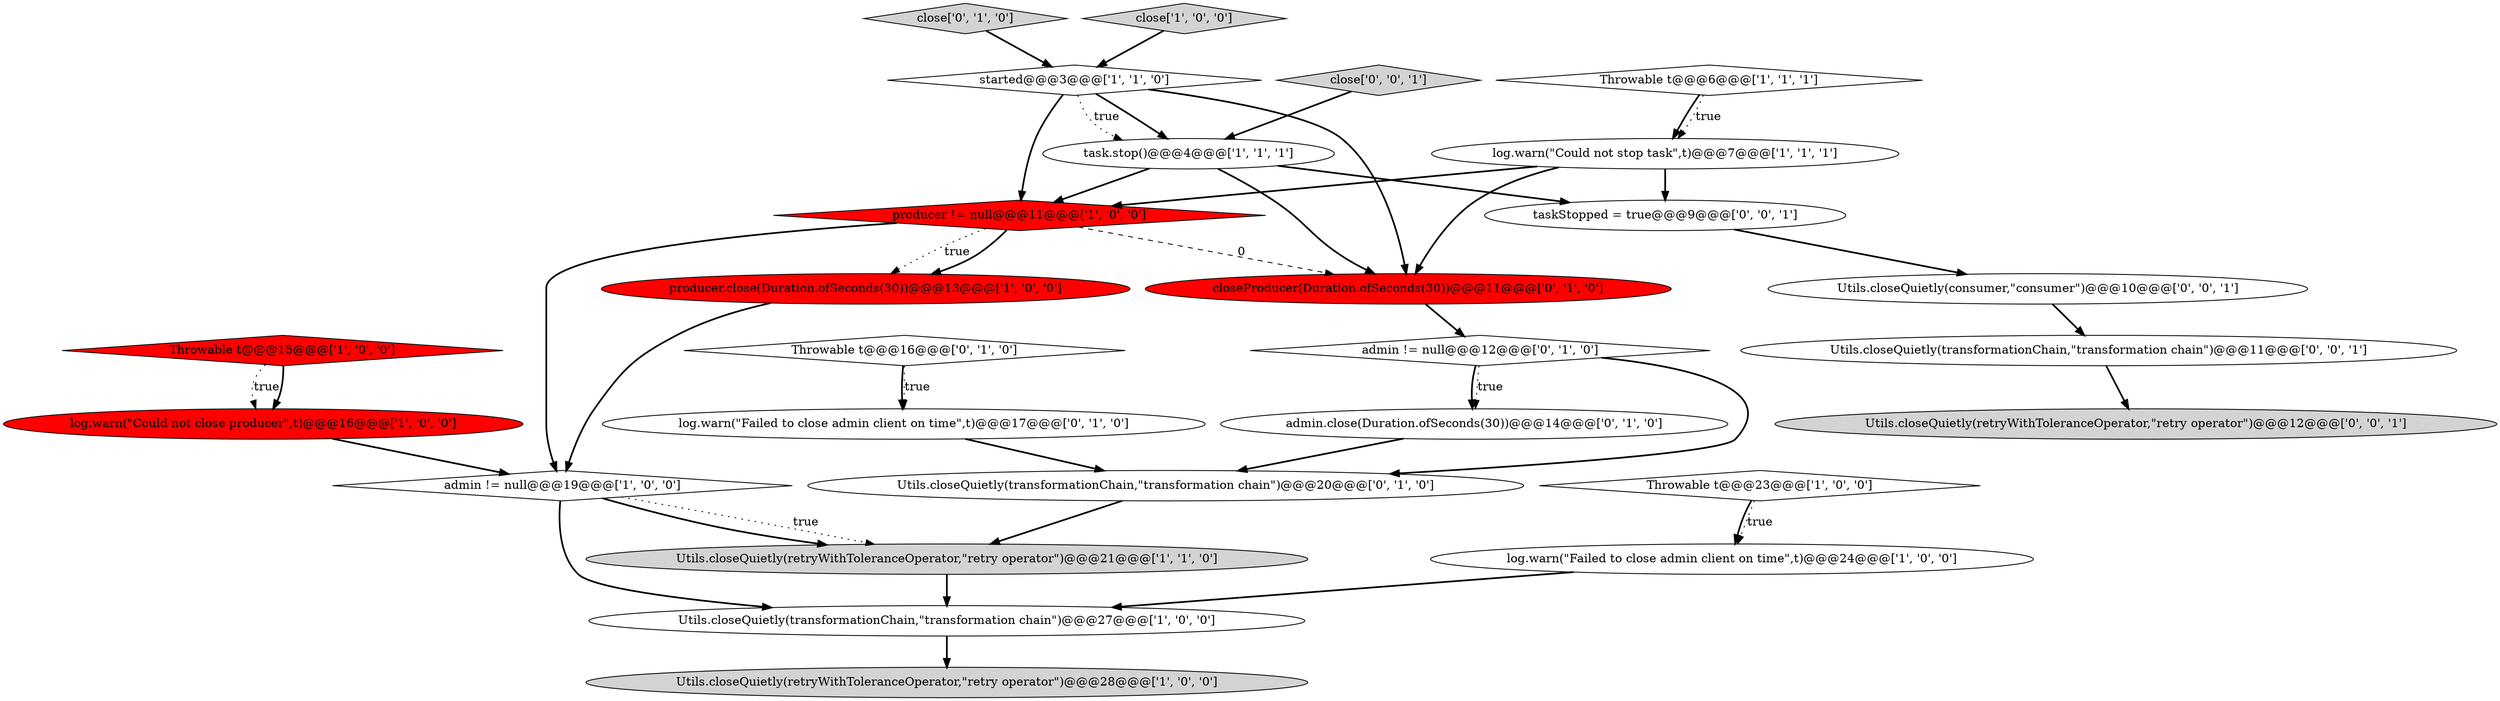 digraph {
26 [style = filled, label = "close['0', '0', '1']", fillcolor = lightgray, shape = diamond image = "AAA0AAABBB3BBB"];
4 [style = filled, label = "admin != null@@@19@@@['1', '0', '0']", fillcolor = white, shape = diamond image = "AAA0AAABBB1BBB"];
6 [style = filled, label = "log.warn(\"Could not close producer\",t)@@@16@@@['1', '0', '0']", fillcolor = red, shape = ellipse image = "AAA1AAABBB1BBB"];
5 [style = filled, label = "Utils.closeQuietly(retryWithToleranceOperator,\"retry operator\")@@@21@@@['1', '1', '0']", fillcolor = lightgray, shape = ellipse image = "AAA0AAABBB1BBB"];
12 [style = filled, label = "Utils.closeQuietly(transformationChain,\"transformation chain\")@@@27@@@['1', '0', '0']", fillcolor = white, shape = ellipse image = "AAA0AAABBB1BBB"];
8 [style = filled, label = "Utils.closeQuietly(retryWithToleranceOperator,\"retry operator\")@@@28@@@['1', '0', '0']", fillcolor = lightgray, shape = ellipse image = "AAA0AAABBB1BBB"];
19 [style = filled, label = "Throwable t@@@16@@@['0', '1', '0']", fillcolor = white, shape = diamond image = "AAA0AAABBB2BBB"];
16 [style = filled, label = "close['0', '1', '0']", fillcolor = lightgray, shape = diamond image = "AAA0AAABBB2BBB"];
7 [style = filled, label = "Throwable t@@@23@@@['1', '0', '0']", fillcolor = white, shape = diamond image = "AAA0AAABBB1BBB"];
11 [style = filled, label = "log.warn(\"Could not stop task\",t)@@@7@@@['1', '1', '1']", fillcolor = white, shape = ellipse image = "AAA0AAABBB1BBB"];
25 [style = filled, label = "Utils.closeQuietly(consumer,\"consumer\")@@@10@@@['0', '0', '1']", fillcolor = white, shape = ellipse image = "AAA0AAABBB3BBB"];
9 [style = filled, label = "Throwable t@@@6@@@['1', '1', '1']", fillcolor = white, shape = diamond image = "AAA0AAABBB1BBB"];
24 [style = filled, label = "Utils.closeQuietly(transformationChain,\"transformation chain\")@@@11@@@['0', '0', '1']", fillcolor = white, shape = ellipse image = "AAA0AAABBB3BBB"];
13 [style = filled, label = "Throwable t@@@15@@@['1', '0', '0']", fillcolor = red, shape = diamond image = "AAA1AAABBB1BBB"];
21 [style = filled, label = "log.warn(\"Failed to close admin client on time\",t)@@@17@@@['0', '1', '0']", fillcolor = white, shape = ellipse image = "AAA0AAABBB2BBB"];
14 [style = filled, label = "started@@@3@@@['1', '1', '0']", fillcolor = white, shape = diamond image = "AAA0AAABBB1BBB"];
3 [style = filled, label = "task.stop()@@@4@@@['1', '1', '1']", fillcolor = white, shape = ellipse image = "AAA0AAABBB1BBB"];
2 [style = filled, label = "close['1', '0', '0']", fillcolor = lightgray, shape = diamond image = "AAA0AAABBB1BBB"];
23 [style = filled, label = "Utils.closeQuietly(retryWithToleranceOperator,\"retry operator\")@@@12@@@['0', '0', '1']", fillcolor = lightgray, shape = ellipse image = "AAA0AAABBB3BBB"];
17 [style = filled, label = "closeProducer(Duration.ofSeconds(30))@@@11@@@['0', '1', '0']", fillcolor = red, shape = ellipse image = "AAA1AAABBB2BBB"];
15 [style = filled, label = "admin.close(Duration.ofSeconds(30))@@@14@@@['0', '1', '0']", fillcolor = white, shape = ellipse image = "AAA0AAABBB2BBB"];
1 [style = filled, label = "producer.close(Duration.ofSeconds(30))@@@13@@@['1', '0', '0']", fillcolor = red, shape = ellipse image = "AAA1AAABBB1BBB"];
22 [style = filled, label = "taskStopped = true@@@9@@@['0', '0', '1']", fillcolor = white, shape = ellipse image = "AAA0AAABBB3BBB"];
10 [style = filled, label = "producer != null@@@11@@@['1', '0', '0']", fillcolor = red, shape = diamond image = "AAA1AAABBB1BBB"];
20 [style = filled, label = "Utils.closeQuietly(transformationChain,\"transformation chain\")@@@20@@@['0', '1', '0']", fillcolor = white, shape = ellipse image = "AAA0AAABBB2BBB"];
0 [style = filled, label = "log.warn(\"Failed to close admin client on time\",t)@@@24@@@['1', '0', '0']", fillcolor = white, shape = ellipse image = "AAA0AAABBB1BBB"];
18 [style = filled, label = "admin != null@@@12@@@['0', '1', '0']", fillcolor = white, shape = diamond image = "AAA0AAABBB2BBB"];
13->6 [style = dotted, label="true"];
14->3 [style = bold, label=""];
4->5 [style = dotted, label="true"];
22->25 [style = bold, label=""];
1->4 [style = bold, label=""];
9->11 [style = bold, label=""];
26->3 [style = bold, label=""];
9->11 [style = dotted, label="true"];
0->12 [style = bold, label=""];
18->15 [style = bold, label=""];
18->15 [style = dotted, label="true"];
14->10 [style = bold, label=""];
14->17 [style = bold, label=""];
7->0 [style = bold, label=""];
19->21 [style = dotted, label="true"];
7->0 [style = dotted, label="true"];
3->22 [style = bold, label=""];
20->5 [style = bold, label=""];
3->10 [style = bold, label=""];
6->4 [style = bold, label=""];
18->20 [style = bold, label=""];
25->24 [style = bold, label=""];
21->20 [style = bold, label=""];
5->12 [style = bold, label=""];
11->10 [style = bold, label=""];
12->8 [style = bold, label=""];
15->20 [style = bold, label=""];
2->14 [style = bold, label=""];
10->17 [style = dashed, label="0"];
10->4 [style = bold, label=""];
14->3 [style = dotted, label="true"];
4->12 [style = bold, label=""];
11->22 [style = bold, label=""];
3->17 [style = bold, label=""];
11->17 [style = bold, label=""];
16->14 [style = bold, label=""];
10->1 [style = dotted, label="true"];
13->6 [style = bold, label=""];
10->1 [style = bold, label=""];
4->5 [style = bold, label=""];
17->18 [style = bold, label=""];
24->23 [style = bold, label=""];
19->21 [style = bold, label=""];
}

